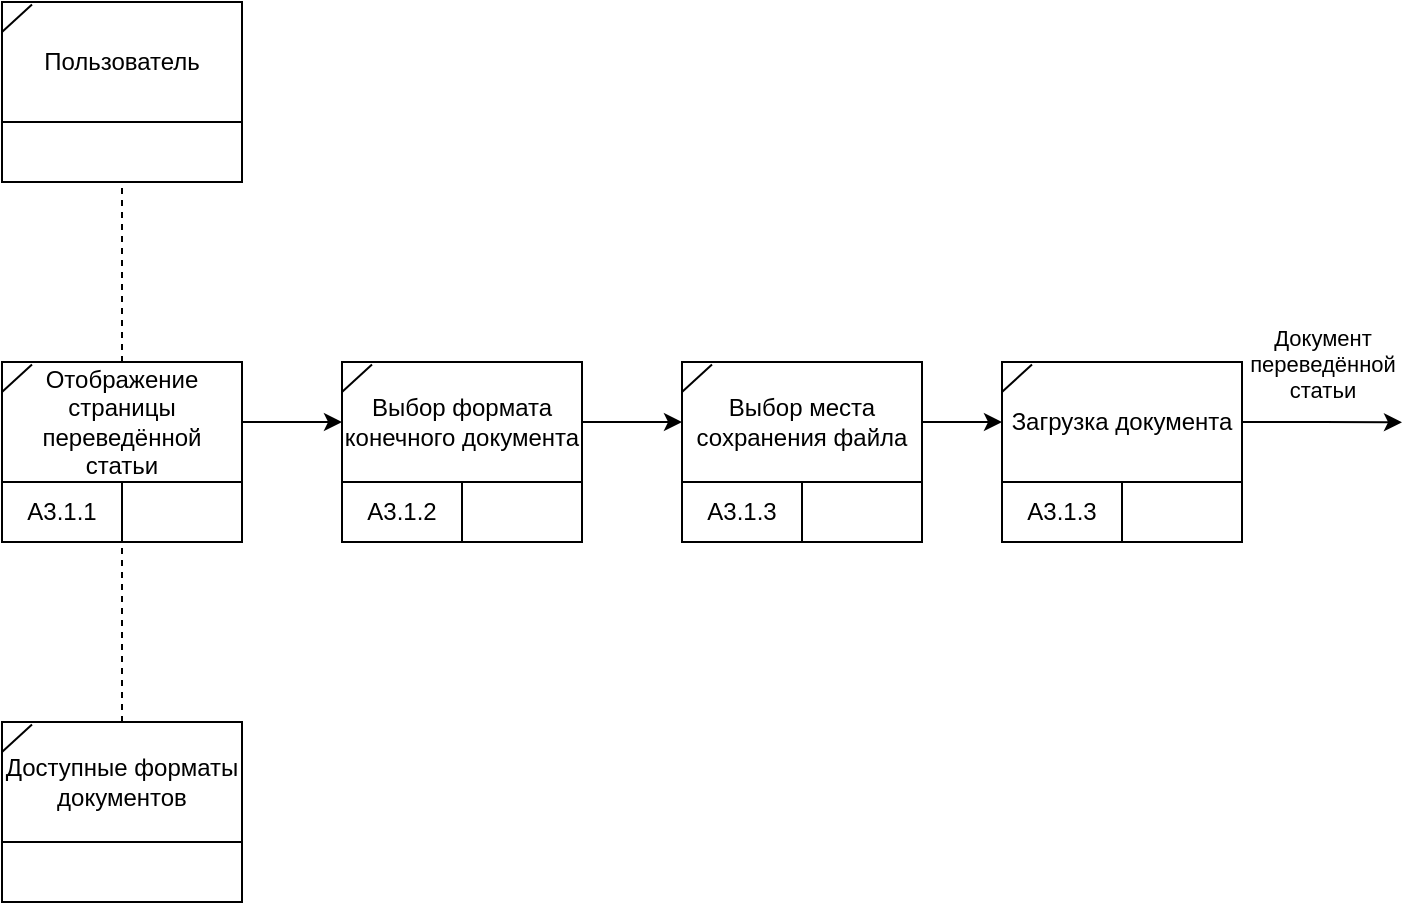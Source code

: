 <mxfile version="24.7.17">
  <diagram name="Page-1" id="n4SJtngF75IQWvICIbI1">
    <mxGraphModel dx="690" dy="509" grid="1" gridSize="10" guides="1" tooltips="1" connect="1" arrows="1" fold="1" page="1" pageScale="1" pageWidth="850" pageHeight="1100" math="0" shadow="0">
      <root>
        <mxCell id="0" />
        <mxCell id="1" parent="0" />
        <mxCell id="92geADsfKoISU3f0Rjbn-1" value="" style="rounded=0;whiteSpace=wrap;html=1;" parent="1" vertex="1">
          <mxGeometry x="100" y="180" width="120" height="90" as="geometry" />
        </mxCell>
        <mxCell id="92geADsfKoISU3f0Rjbn-2" value="" style="rounded=0;whiteSpace=wrap;html=1;" parent="1" vertex="1">
          <mxGeometry x="100" y="240" width="120" height="30" as="geometry" />
        </mxCell>
        <mxCell id="92geADsfKoISU3f0Rjbn-3" value="Пользователь" style="text;html=1;align=center;verticalAlign=middle;whiteSpace=wrap;rounded=0;" parent="1" vertex="1">
          <mxGeometry x="100" y="180" width="120" height="60" as="geometry" />
        </mxCell>
        <mxCell id="92geADsfKoISU3f0Rjbn-4" value="" style="endArrow=none;html=1;rounded=0;exitX=0;exitY=0.25;exitDx=0;exitDy=0;entryX=0.125;entryY=0.02;entryDx=0;entryDy=0;entryPerimeter=0;" parent="1" source="92geADsfKoISU3f0Rjbn-3" target="92geADsfKoISU3f0Rjbn-3" edge="1">
          <mxGeometry width="50" height="50" relative="1" as="geometry">
            <mxPoint x="70" y="210" as="sourcePoint" />
            <mxPoint x="120" y="160" as="targetPoint" />
          </mxGeometry>
        </mxCell>
        <mxCell id="92geADsfKoISU3f0Rjbn-5" value="" style="rounded=0;whiteSpace=wrap;html=1;" parent="1" vertex="1">
          <mxGeometry x="100" y="360" width="120" height="90" as="geometry" />
        </mxCell>
        <mxCell id="92geADsfKoISU3f0Rjbn-6" value="А3.1.1" style="rounded=0;whiteSpace=wrap;html=1;" parent="1" vertex="1">
          <mxGeometry x="100" y="420" width="60" height="30" as="geometry" />
        </mxCell>
        <mxCell id="92geADsfKoISU3f0Rjbn-7" value="" style="rounded=0;whiteSpace=wrap;html=1;" parent="1" vertex="1">
          <mxGeometry x="160" y="420" width="60" height="30" as="geometry" />
        </mxCell>
        <mxCell id="92geADsfKoISU3f0Rjbn-8" style="edgeStyle=orthogonalEdgeStyle;rounded=0;orthogonalLoop=1;jettySize=auto;html=1;exitX=1;exitY=0.5;exitDx=0;exitDy=0;entryX=0;entryY=0.5;entryDx=0;entryDy=0;" parent="1" source="92geADsfKoISU3f0Rjbn-9" target="92geADsfKoISU3f0Rjbn-17" edge="1">
          <mxGeometry relative="1" as="geometry">
            <mxPoint x="250" y="390" as="targetPoint" />
          </mxGeometry>
        </mxCell>
        <mxCell id="92geADsfKoISU3f0Rjbn-9" value="Отображение&lt;div&gt;страницы переведённой статьи&lt;/div&gt;" style="text;html=1;align=center;verticalAlign=middle;whiteSpace=wrap;rounded=0;" parent="1" vertex="1">
          <mxGeometry x="100" y="360" width="120" height="60" as="geometry" />
        </mxCell>
        <mxCell id="92geADsfKoISU3f0Rjbn-10" value="" style="endArrow=none;html=1;rounded=0;exitX=0;exitY=0.25;exitDx=0;exitDy=0;entryX=0.125;entryY=0.02;entryDx=0;entryDy=0;entryPerimeter=0;" parent="1" source="92geADsfKoISU3f0Rjbn-9" target="92geADsfKoISU3f0Rjbn-9" edge="1">
          <mxGeometry width="50" height="50" relative="1" as="geometry">
            <mxPoint x="70" y="390" as="sourcePoint" />
            <mxPoint x="120" y="340" as="targetPoint" />
          </mxGeometry>
        </mxCell>
        <mxCell id="92geADsfKoISU3f0Rjbn-11" style="edgeStyle=orthogonalEdgeStyle;rounded=0;orthogonalLoop=1;jettySize=auto;html=1;exitX=0.5;exitY=0;exitDx=0;exitDy=0;entryX=0.5;entryY=1;entryDx=0;entryDy=0;startArrow=none;startFill=0;endArrow=none;endFill=0;dashed=1;" parent="1" source="92geADsfKoISU3f0Rjbn-9" target="92geADsfKoISU3f0Rjbn-2" edge="1">
          <mxGeometry relative="1" as="geometry">
            <mxPoint x="276" y="361" as="sourcePoint" />
            <mxPoint x="276" y="321" as="targetPoint" />
          </mxGeometry>
        </mxCell>
        <mxCell id="92geADsfKoISU3f0Rjbn-14" value="" style="rounded=0;whiteSpace=wrap;html=1;" parent="1" vertex="1">
          <mxGeometry x="270" y="360" width="120" height="90" as="geometry" />
        </mxCell>
        <mxCell id="92geADsfKoISU3f0Rjbn-15" value="А3.1.2" style="rounded=0;whiteSpace=wrap;html=1;" parent="1" vertex="1">
          <mxGeometry x="270" y="420" width="60" height="30" as="geometry" />
        </mxCell>
        <mxCell id="92geADsfKoISU3f0Rjbn-16" value="" style="rounded=0;whiteSpace=wrap;html=1;" parent="1" vertex="1">
          <mxGeometry x="330" y="420" width="60" height="30" as="geometry" />
        </mxCell>
        <mxCell id="92geADsfKoISU3f0Rjbn-31" style="edgeStyle=orthogonalEdgeStyle;rounded=0;orthogonalLoop=1;jettySize=auto;html=1;exitX=1;exitY=0.5;exitDx=0;exitDy=0;entryX=0;entryY=0.5;entryDx=0;entryDy=0;" parent="1" source="92geADsfKoISU3f0Rjbn-17" target="92geADsfKoISU3f0Rjbn-22" edge="1">
          <mxGeometry relative="1" as="geometry" />
        </mxCell>
        <mxCell id="92geADsfKoISU3f0Rjbn-17" value="Выбор формата конечного документа" style="text;html=1;align=center;verticalAlign=middle;whiteSpace=wrap;rounded=0;" parent="1" vertex="1">
          <mxGeometry x="270" y="360" width="120" height="60" as="geometry" />
        </mxCell>
        <mxCell id="92geADsfKoISU3f0Rjbn-18" value="" style="endArrow=none;html=1;rounded=0;exitX=0;exitY=0.25;exitDx=0;exitDy=0;entryX=0.125;entryY=0.02;entryDx=0;entryDy=0;entryPerimeter=0;" parent="1" source="92geADsfKoISU3f0Rjbn-17" target="92geADsfKoISU3f0Rjbn-17" edge="1">
          <mxGeometry width="50" height="50" relative="1" as="geometry">
            <mxPoint x="240" y="390" as="sourcePoint" />
            <mxPoint x="290" y="340" as="targetPoint" />
          </mxGeometry>
        </mxCell>
        <mxCell id="92geADsfKoISU3f0Rjbn-19" value="" style="rounded=0;whiteSpace=wrap;html=1;" parent="1" vertex="1">
          <mxGeometry x="440" y="360" width="120" height="90" as="geometry" />
        </mxCell>
        <mxCell id="92geADsfKoISU3f0Rjbn-20" value="А3.1.3" style="rounded=0;whiteSpace=wrap;html=1;" parent="1" vertex="1">
          <mxGeometry x="440" y="420" width="60" height="30" as="geometry" />
        </mxCell>
        <mxCell id="92geADsfKoISU3f0Rjbn-21" value="" style="rounded=0;whiteSpace=wrap;html=1;" parent="1" vertex="1">
          <mxGeometry x="500" y="420" width="60" height="30" as="geometry" />
        </mxCell>
        <mxCell id="92geADsfKoISU3f0Rjbn-22" value="Выбор места сохранения файла" style="text;html=1;align=center;verticalAlign=middle;whiteSpace=wrap;rounded=0;" parent="1" vertex="1">
          <mxGeometry x="440" y="360" width="120" height="60" as="geometry" />
        </mxCell>
        <mxCell id="92geADsfKoISU3f0Rjbn-23" value="" style="endArrow=none;html=1;rounded=0;exitX=0;exitY=0.25;exitDx=0;exitDy=0;entryX=0.125;entryY=0.02;entryDx=0;entryDy=0;entryPerimeter=0;" parent="1" source="92geADsfKoISU3f0Rjbn-22" target="92geADsfKoISU3f0Rjbn-22" edge="1">
          <mxGeometry width="50" height="50" relative="1" as="geometry">
            <mxPoint x="410" y="390" as="sourcePoint" />
            <mxPoint x="460" y="340" as="targetPoint" />
          </mxGeometry>
        </mxCell>
        <mxCell id="92geADsfKoISU3f0Rjbn-24" value="" style="rounded=0;whiteSpace=wrap;html=1;" parent="1" vertex="1">
          <mxGeometry x="600" y="360" width="120" height="90" as="geometry" />
        </mxCell>
        <mxCell id="92geADsfKoISU3f0Rjbn-25" value="А3.1.3" style="rounded=0;whiteSpace=wrap;html=1;" parent="1" vertex="1">
          <mxGeometry x="600" y="420" width="60" height="30" as="geometry" />
        </mxCell>
        <mxCell id="92geADsfKoISU3f0Rjbn-26" value="" style="rounded=0;whiteSpace=wrap;html=1;" parent="1" vertex="1">
          <mxGeometry x="660" y="420" width="60" height="30" as="geometry" />
        </mxCell>
        <mxCell id="92geADsfKoISU3f0Rjbn-29" style="edgeStyle=orthogonalEdgeStyle;rounded=0;orthogonalLoop=1;jettySize=auto;html=1;exitX=1;exitY=0.5;exitDx=0;exitDy=0;" parent="1" source="92geADsfKoISU3f0Rjbn-27" edge="1">
          <mxGeometry relative="1" as="geometry">
            <mxPoint x="800" y="390.143" as="targetPoint" />
          </mxGeometry>
        </mxCell>
        <mxCell id="92geADsfKoISU3f0Rjbn-30" value="Документ&lt;div&gt;переведённой&lt;/div&gt;&lt;div&gt;статьи&lt;/div&gt;" style="edgeLabel;html=1;align=center;verticalAlign=middle;resizable=0;points=[];" parent="92geADsfKoISU3f0Rjbn-29" vertex="1" connectable="0">
          <mxGeometry x="0.38" relative="1" as="geometry">
            <mxPoint x="-15" y="-30" as="offset" />
          </mxGeometry>
        </mxCell>
        <mxCell id="92geADsfKoISU3f0Rjbn-27" value="Загрузка документа" style="text;html=1;align=center;verticalAlign=middle;whiteSpace=wrap;rounded=0;" parent="1" vertex="1">
          <mxGeometry x="600" y="360" width="120" height="60" as="geometry" />
        </mxCell>
        <mxCell id="92geADsfKoISU3f0Rjbn-28" value="" style="endArrow=none;html=1;rounded=0;exitX=0;exitY=0.25;exitDx=0;exitDy=0;entryX=0.125;entryY=0.02;entryDx=0;entryDy=0;entryPerimeter=0;" parent="1" source="92geADsfKoISU3f0Rjbn-27" target="92geADsfKoISU3f0Rjbn-27" edge="1">
          <mxGeometry width="50" height="50" relative="1" as="geometry">
            <mxPoint x="570" y="390" as="sourcePoint" />
            <mxPoint x="620" y="340" as="targetPoint" />
          </mxGeometry>
        </mxCell>
        <mxCell id="92geADsfKoISU3f0Rjbn-32" style="edgeStyle=orthogonalEdgeStyle;rounded=0;orthogonalLoop=1;jettySize=auto;html=1;exitX=1;exitY=0.5;exitDx=0;exitDy=0;entryX=0;entryY=0.5;entryDx=0;entryDy=0;" parent="1" source="92geADsfKoISU3f0Rjbn-22" target="92geADsfKoISU3f0Rjbn-27" edge="1">
          <mxGeometry relative="1" as="geometry" />
        </mxCell>
        <mxCell id="hxCaVXMUbZxXD0vebVXb-1" value="" style="rounded=0;whiteSpace=wrap;html=1;" vertex="1" parent="1">
          <mxGeometry x="100" y="540" width="120" height="90" as="geometry" />
        </mxCell>
        <mxCell id="hxCaVXMUbZxXD0vebVXb-2" value="" style="rounded=0;whiteSpace=wrap;html=1;" vertex="1" parent="1">
          <mxGeometry x="100" y="600" width="120" height="30" as="geometry" />
        </mxCell>
        <mxCell id="hxCaVXMUbZxXD0vebVXb-3" value="Доступные форматы&lt;div&gt;документов&lt;/div&gt;" style="text;html=1;align=center;verticalAlign=middle;whiteSpace=wrap;rounded=0;" vertex="1" parent="1">
          <mxGeometry x="100" y="540" width="120" height="60" as="geometry" />
        </mxCell>
        <mxCell id="hxCaVXMUbZxXD0vebVXb-4" value="" style="endArrow=none;html=1;rounded=0;exitX=0;exitY=0.25;exitDx=0;exitDy=0;entryX=0.125;entryY=0.02;entryDx=0;entryDy=0;entryPerimeter=0;" edge="1" source="hxCaVXMUbZxXD0vebVXb-3" target="hxCaVXMUbZxXD0vebVXb-3" parent="1">
          <mxGeometry width="50" height="50" relative="1" as="geometry">
            <mxPoint x="70" y="570" as="sourcePoint" />
            <mxPoint x="120" y="520" as="targetPoint" />
          </mxGeometry>
        </mxCell>
        <mxCell id="hxCaVXMUbZxXD0vebVXb-5" style="edgeStyle=orthogonalEdgeStyle;rounded=0;orthogonalLoop=1;jettySize=auto;html=1;exitX=0.5;exitY=0;exitDx=0;exitDy=0;entryX=0.5;entryY=1;entryDx=0;entryDy=0;startArrow=none;startFill=0;endArrow=none;endFill=0;dashed=1;" edge="1" parent="1">
          <mxGeometry relative="1" as="geometry">
            <mxPoint x="160" y="540" as="sourcePoint" />
            <mxPoint x="160" y="450" as="targetPoint" />
          </mxGeometry>
        </mxCell>
      </root>
    </mxGraphModel>
  </diagram>
</mxfile>
